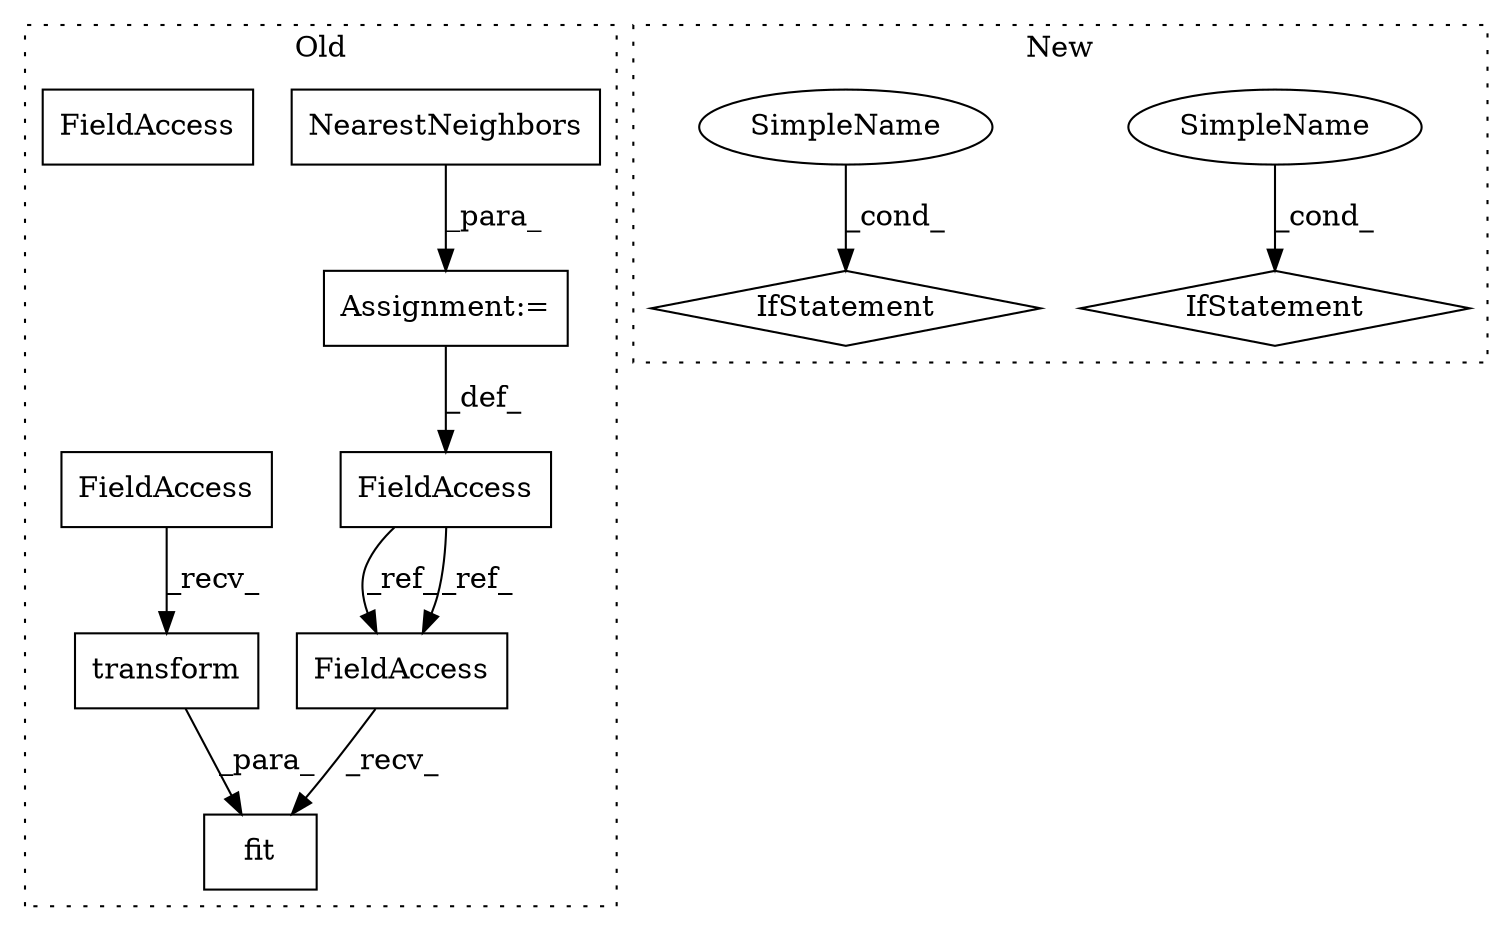 digraph G {
subgraph cluster0 {
1 [label="NearestNeighbors" a="32" s="6996,7014" l="17,1" shape="box"];
3 [label="fit" a="32" s="7332,7367" l="4,1" shape="box"];
4 [label="transform" a="32" s="7352,7366" l="10,1" shape="box"];
5 [label="FieldAccess" a="22" s="7305" l="26" shape="box"];
6 [label="FieldAccess" a="22" s="6969" l="26" shape="box"];
7 [label="FieldAccess" a="22" s="7336" l="15" shape="box"];
9 [label="Assignment:=" a="7" s="6995" l="1" shape="box"];
10 [label="FieldAccess" a="22" s="7305" l="26" shape="box"];
label = "Old";
style="dotted";
}
subgraph cluster1 {
2 [label="IfStatement" a="25" s="8758" l="25" shape="diamond"];
8 [label="IfStatement" a="25" s="8890" l="25" shape="diamond"];
11 [label="SimpleName" a="42" s="8910" l="5" shape="ellipse"];
12 [label="SimpleName" a="42" s="8778" l="5" shape="ellipse"];
label = "New";
style="dotted";
}
1 -> 9 [label="_para_"];
4 -> 3 [label="_para_"];
6 -> 10 [label="_ref_"];
6 -> 10 [label="_ref_"];
7 -> 4 [label="_recv_"];
9 -> 6 [label="_def_"];
10 -> 3 [label="_recv_"];
11 -> 8 [label="_cond_"];
12 -> 2 [label="_cond_"];
}